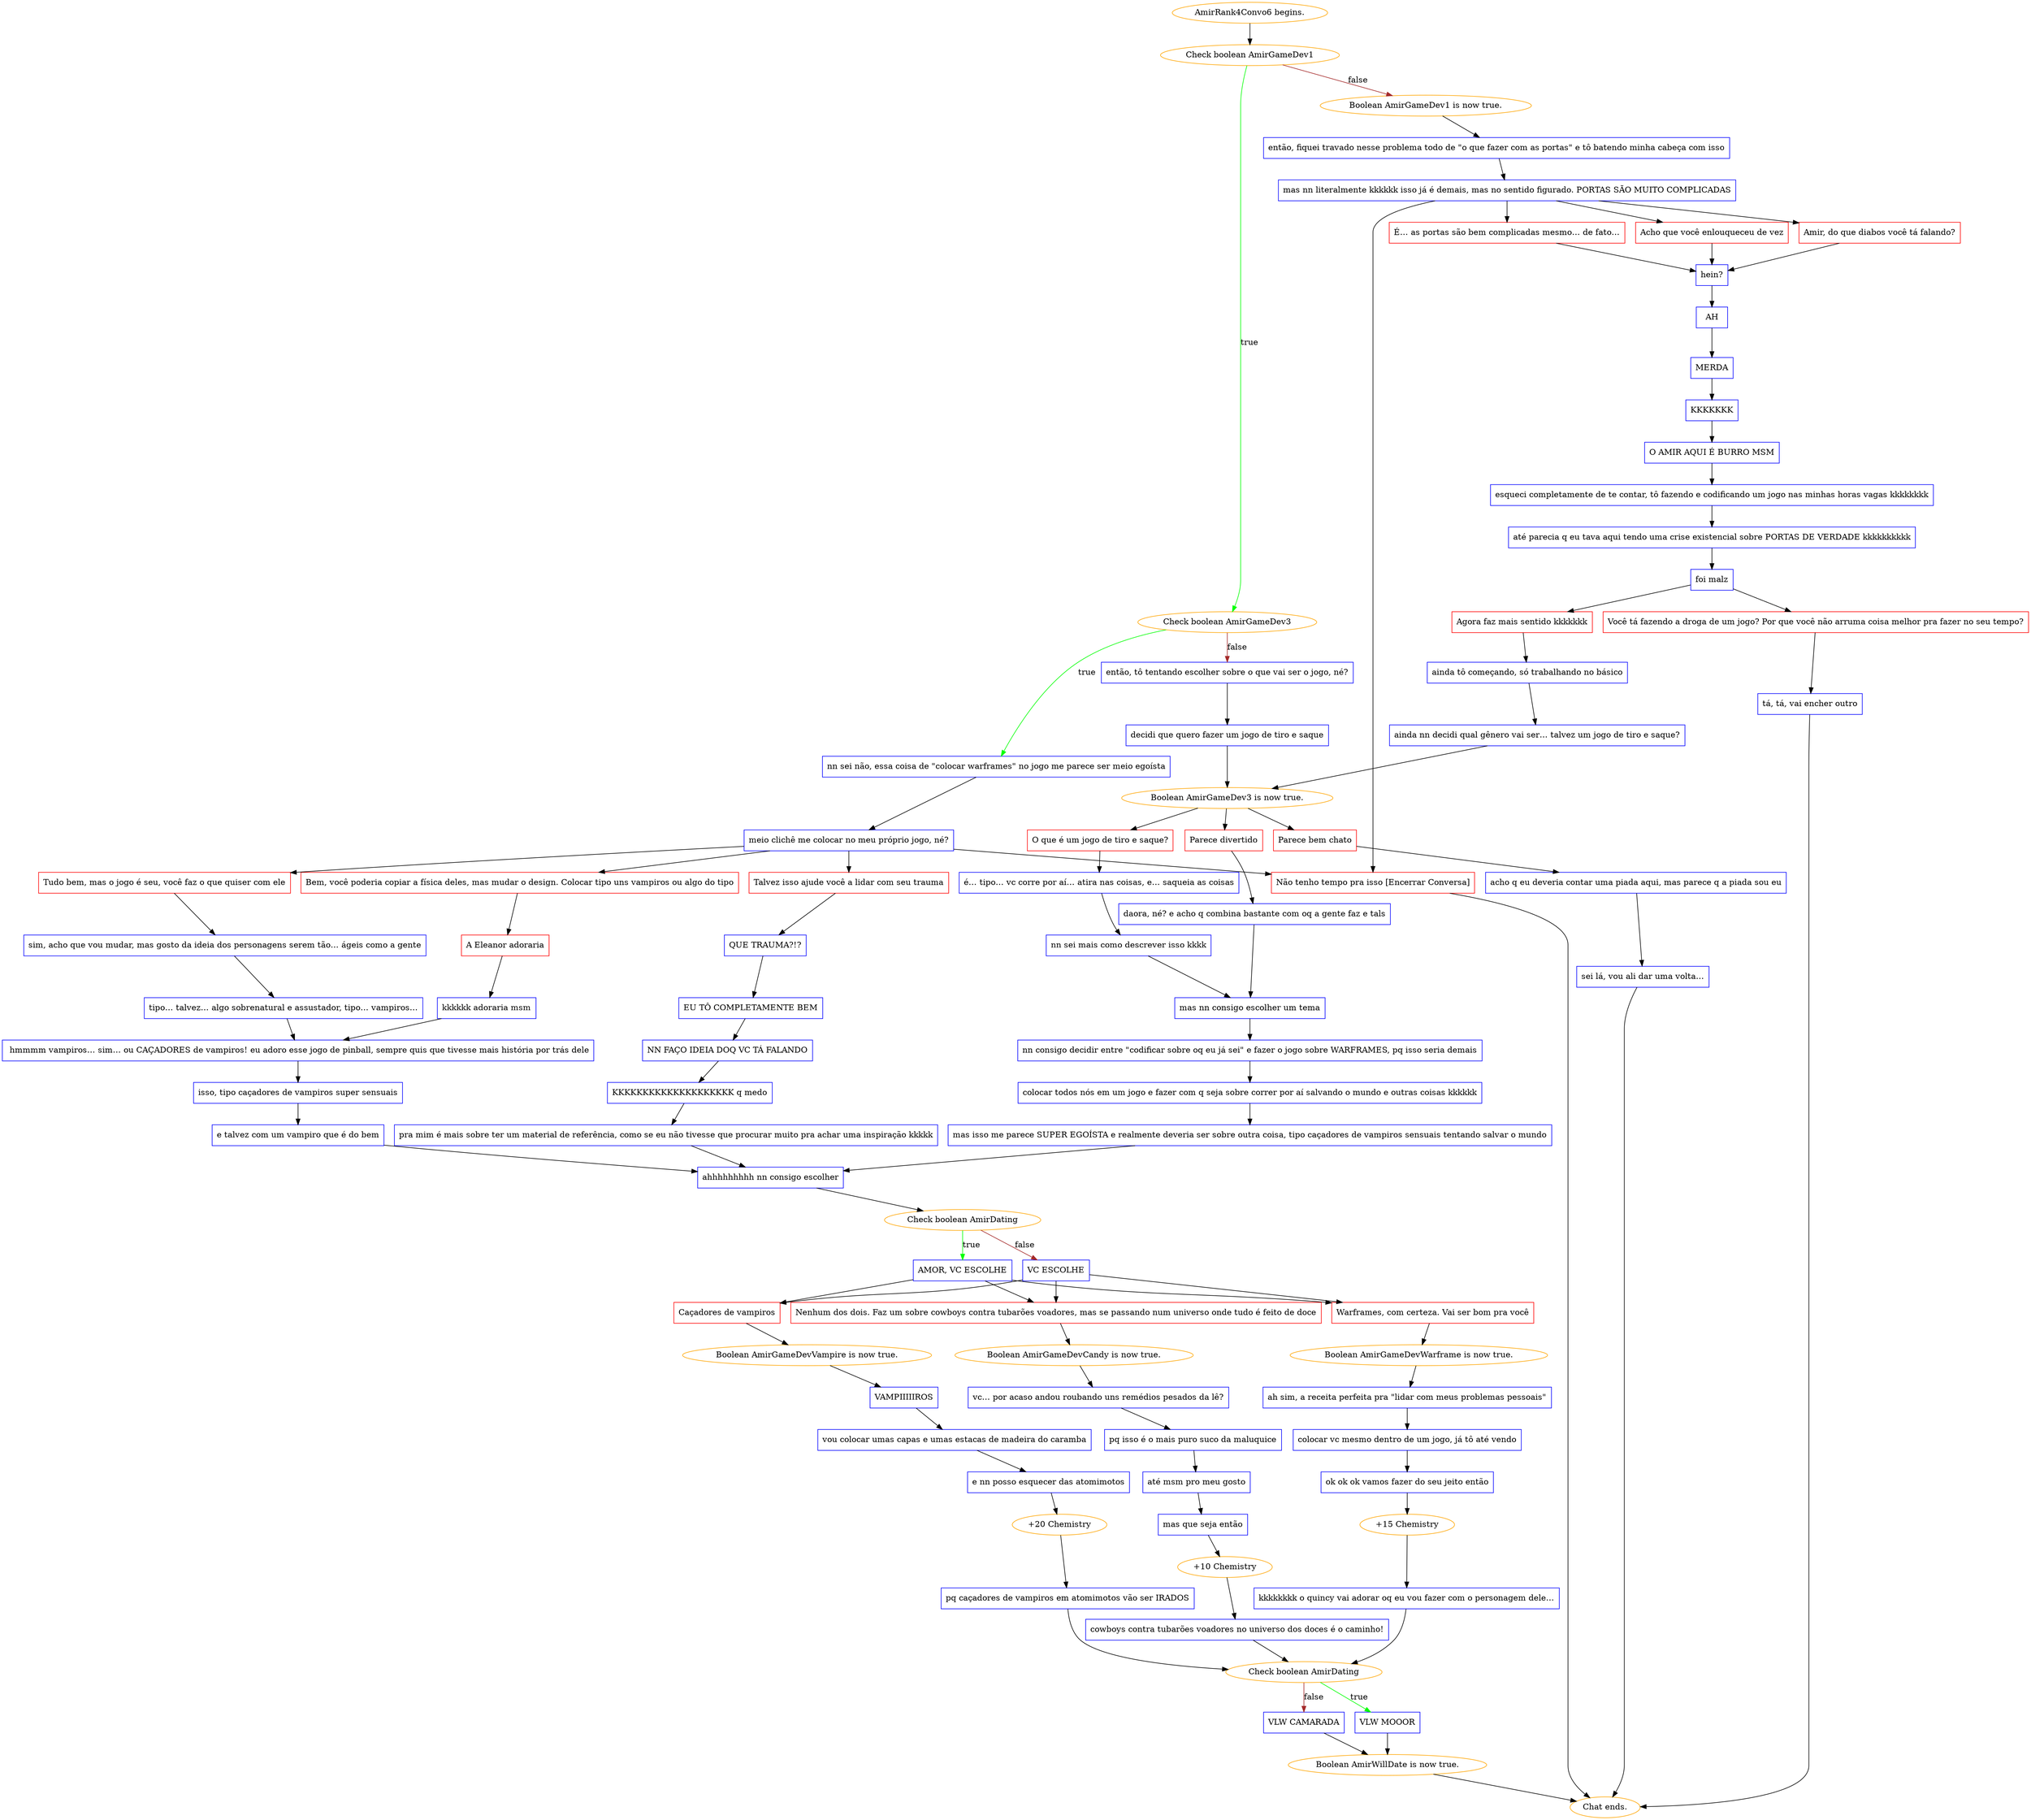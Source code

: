 digraph {
	"AmirRank4Convo6 begins." [color=orange];
		"AmirRank4Convo6 begins." -> j3779788990;
	j3779788990 [label="Check boolean AmirGameDev1",color=orange];
		j3779788990 -> j207560013 [label=true,color=green];
		j3779788990 -> j3897044583 [label=false,color=brown];
	j207560013 [label="Check boolean AmirGameDev3",color=orange];
		j207560013 -> j2522871458 [label=true,color=green];
		j207560013 -> j1589551635 [label=false,color=brown];
	j3897044583 [label="Boolean AmirGameDev1 is now true.",color=orange];
		j3897044583 -> j901268224;
	j2522871458 [label="nn sei não, essa coisa de \"colocar warframes\" no jogo me parece ser meio egoísta",shape=box,color=blue];
		j2522871458 -> j1405495619;
	j1589551635 [label="então, tô tentando escolher sobre o que vai ser o jogo, né?",shape=box,color=blue];
		j1589551635 -> j2205151997;
	j901268224 [label="então, fiquei travado nesse problema todo de \"o que fazer com as portas\" e tô batendo minha cabeça com isso",shape=box,color=blue];
		j901268224 -> j3038857816;
	j1405495619 [label="meio clichê me colocar no meu próprio jogo, né?",shape=box,color=blue];
		j1405495619 -> j134233795;
		j1405495619 -> j756453041;
		j1405495619 -> j766191298;
		j1405495619 -> j3098236368;
	j2205151997 [label="decidi que quero fazer um jogo de tiro e saque",shape=box,color=blue];
		j2205151997 -> j3634123511;
	j3038857816 [label="mas nn literalmente kkkkkk isso já é demais, mas no sentido figurado. PORTAS SÃO MUITO COMPLICADAS",shape=box,color=blue];
		j3038857816 -> j2172337176;
		j3038857816 -> j933648997;
		j3038857816 -> j1350853584;
		j3038857816 -> j3098236368;
	j134233795 [label="Bem, você poderia copiar a física deles, mas mudar o design. Colocar tipo uns vampiros ou algo do tipo",shape=box,color=red];
		j134233795 -> j1487976148;
	j756453041 [label="Tudo bem, mas o jogo é seu, você faz o que quiser com ele",shape=box,color=red];
		j756453041 -> j2156925822;
	j766191298 [label="Talvez isso ajude você a lidar com seu trauma",shape=box,color=red];
		j766191298 -> j424621064;
	j3098236368 [label="Não tenho tempo pra isso [Encerrar Conversa]",shape=box,color=red];
		j3098236368 -> "Chat ends.";
	j3634123511 [label="Boolean AmirGameDev3 is now true.",color=orange];
		j3634123511 -> j3941260819;
		j3634123511 -> j3368455391;
		j3634123511 -> j3240516397;
	j2172337176 [label="Amir, do que diabos você tá falando?",shape=box,color=red];
		j2172337176 -> j50352165;
	j933648997 [label="É… as portas são bem complicadas mesmo… de fato…",shape=box,color=red];
		j933648997 -> j50352165;
	j1350853584 [label="Acho que você enlouqueceu de vez",shape=box,color=red];
		j1350853584 -> j50352165;
	j1487976148 [label="A Eleanor adoraria",shape=box,color=red];
		j1487976148 -> j3937597989;
	j2156925822 [label="sim, acho que vou mudar, mas gosto da ideia dos personagens serem tão… ágeis como a gente",shape=box,color=blue];
		j2156925822 -> j3279218317;
	j424621064 [label="QUE TRAUMA?!?",shape=box,color=blue];
		j424621064 -> j1620000459;
	"Chat ends." [color=orange];
	j3941260819 [label="Parece divertido",shape=box,color=red];
		j3941260819 -> j2308030668;
	j3368455391 [label="O que é um jogo de tiro e saque?",shape=box,color=red];
		j3368455391 -> j3777836262;
	j3240516397 [label="Parece bem chato",shape=box,color=red];
		j3240516397 -> j1737418787;
	j50352165 [label="hein?",shape=box,color=blue];
		j50352165 -> j2138716913;
	j3937597989 [label="kkkkkk adoraria msm",shape=box,color=blue];
		j3937597989 -> j2351925167;
	j3279218317 [label="tipo… talvez… algo sobrenatural e assustador, tipo… vampiros…",shape=box,color=blue];
		j3279218317 -> j2351925167;
	j1620000459 [label="EU TÔ COMPLETAMENTE BEM",shape=box,color=blue];
		j1620000459 -> j750766735;
	j2308030668 [label="daora, né? e acho q combina bastante com oq a gente faz e tals",shape=box,color=blue];
		j2308030668 -> j352987826;
	j3777836262 [label="é… tipo… vc corre por aí… atira nas coisas, e… saqueia as coisas",shape=box,color=blue];
		j3777836262 -> j2092160013;
	j1737418787 [label="acho q eu deveria contar uma piada aqui, mas parece q a piada sou eu",shape=box,color=blue];
		j1737418787 -> j3589634614;
	j2138716913 [label="AH",shape=box,color=blue];
		j2138716913 -> j1093206734;
	j2351925167 [label=" hmmmm vampiros… sim… ou CAÇADORES de vampiros! eu adoro esse jogo de pinball, sempre quis que tivesse mais história por trás dele",shape=box,color=blue];
		j2351925167 -> j2532693723;
	j750766735 [label="NN FAÇO IDEIA DOQ VC TÁ FALANDO",shape=box,color=blue];
		j750766735 -> j2484926565;
	j352987826 [label="mas nn consigo escolher um tema",shape=box,color=blue];
		j352987826 -> j1484976603;
	j2092160013 [label="nn sei mais como descrever isso kkkk",shape=box,color=blue];
		j2092160013 -> j352987826;
	j3589634614 [label="sei lá, vou ali dar uma volta…",shape=box,color=blue];
		j3589634614 -> "Chat ends.";
	j1093206734 [label="MERDA",shape=box,color=blue];
		j1093206734 -> j707168536;
	j2532693723 [label="isso, tipo caçadores de vampiros super sensuais",shape=box,color=blue];
		j2532693723 -> j1240427582;
	j2484926565 [label="KKKKKKKKKKKKKKKKKKKK q medo",shape=box,color=blue];
		j2484926565 -> j4232912638;
	j1484976603 [label="nn consigo decidir entre \"codificar sobre oq eu já sei\" e fazer o jogo sobre WARFRAMES, pq isso seria demais",shape=box,color=blue];
		j1484976603 -> j3833483442;
	j707168536 [label="KKKKKKK",shape=box,color=blue];
		j707168536 -> j1451412445;
	j1240427582 [label="e talvez com um vampiro que é do bem",shape=box,color=blue];
		j1240427582 -> j1790181576;
	j4232912638 [label="pra mim é mais sobre ter um material de referência, como se eu não tivesse que procurar muito pra achar uma inspiração kkkkk",shape=box,color=blue];
		j4232912638 -> j1790181576;
	j3833483442 [label="colocar todos nós em um jogo e fazer com q seja sobre correr por aí salvando o mundo e outras coisas kkkkkk",shape=box,color=blue];
		j3833483442 -> j1977196823;
	j1451412445 [label="O AMIR AQUI É BURRO MSM",shape=box,color=blue];
		j1451412445 -> j4123515398;
	j1790181576 [label="ahhhhhhhhh nn consigo escolher",shape=box,color=blue];
		j1790181576 -> j2472845306;
	j1977196823 [label="mas isso me parece SUPER EGOÍSTA e realmente deveria ser sobre outra coisa, tipo caçadores de vampiros sensuais tentando salvar o mundo",shape=box,color=blue];
		j1977196823 -> j1790181576;
	j4123515398 [label="esqueci completamente de te contar, tô fazendo e codificando um jogo nas minhas horas vagas kkkkkkkk",shape=box,color=blue];
		j4123515398 -> j1627705531;
	j2472845306 [label="Check boolean AmirDating",color=orange];
		j2472845306 -> j1493940280 [label=true,color=green];
		j2472845306 -> j2738072948 [label=false,color=brown];
	j1627705531 [label="até parecia q eu tava aqui tendo uma crise existencial sobre PORTAS DE VERDADE kkkkkkkkkk",shape=box,color=blue];
		j1627705531 -> j2015628078;
	j1493940280 [label="AMOR, VC ESCOLHE",shape=box,color=blue];
		j1493940280 -> j3469027513;
		j1493940280 -> j3763310899;
		j1493940280 -> j2219397375;
	j2738072948 [label="VC ESCOLHE",shape=box,color=blue];
		j2738072948 -> j2219397375;
		j2738072948 -> j3763310899;
		j2738072948 -> j3469027513;
	j2015628078 [label="foi malz",shape=box,color=blue];
		j2015628078 -> j3410809516;
		j2015628078 -> j3058206170;
	j3469027513 [label="Caçadores de vampiros",shape=box,color=red];
		j3469027513 -> j3487966520;
	j3763310899 [label="Warframes, com certeza. Vai ser bom pra você",shape=box,color=red];
		j3763310899 -> j3236838296;
	j2219397375 [label="Nenhum dos dois. Faz um sobre cowboys contra tubarões voadores, mas se passando num universo onde tudo é feito de doce",shape=box,color=red];
		j2219397375 -> j2521238551;
	j3410809516 [label="Agora faz mais sentido kkkkkkk",shape=box,color=red];
		j3410809516 -> j779579405;
	j3058206170 [label="Você tá fazendo a droga de um jogo? Por que você não arruma coisa melhor pra fazer no seu tempo?",shape=box,color=red];
		j3058206170 -> j2437274438;
	j3487966520 [label="Boolean AmirGameDevVampire is now true.",color=orange];
		j3487966520 -> j1196297119;
	j3236838296 [label="Boolean AmirGameDevWarframe is now true.",color=orange];
		j3236838296 -> j163897765;
	j2521238551 [label="Boolean AmirGameDevCandy is now true.",color=orange];
		j2521238551 -> j4029965077;
	j779579405 [label="ainda tô começando, só trabalhando no básico",shape=box,color=blue];
		j779579405 -> j3242975117;
	j2437274438 [label="tá, tá, vai encher outro",shape=box,color=blue];
		j2437274438 -> "Chat ends.";
	j1196297119 [label="VAMPIIIIIROS",shape=box,color=blue];
		j1196297119 -> j1746381059;
	j163897765 [label="ah sim, a receita perfeita pra \"lidar com meus problemas pessoais\"",shape=box,color=blue];
		j163897765 -> j1347363681;
	j4029965077 [label="vc… por acaso andou roubando uns remédios pesados da lê?",shape=box,color=blue];
		j4029965077 -> j208155512;
	j3242975117 [label="ainda nn decidi qual gênero vai ser… talvez um jogo de tiro e saque?",shape=box,color=blue];
		j3242975117 -> j3634123511;
	j1746381059 [label="vou colocar umas capas e umas estacas de madeira do caramba",shape=box,color=blue];
		j1746381059 -> j1077228157;
	j1347363681 [label="colocar vc mesmo dentro de um jogo, já tô até vendo",shape=box,color=blue];
		j1347363681 -> j3816514624;
	j208155512 [label="pq isso é o mais puro suco da maluquice",shape=box,color=blue];
		j208155512 -> j1690616929;
	j1077228157 [label="e nn posso esquecer das atomimotos",shape=box,color=blue];
		j1077228157 -> j1775751442;
	j3816514624 [label="ok ok ok vamos fazer do seu jeito então",shape=box,color=blue];
		j3816514624 -> j1245077595;
	j1690616929 [label="até msm pro meu gosto",shape=box,color=blue];
		j1690616929 -> j1956494541;
	j1775751442 [label="+20 Chemistry",color=orange];
		j1775751442 -> j1257568476;
	j1245077595 [label="+15 Chemistry",color=orange];
		j1245077595 -> j60520007;
	j1956494541 [label="mas que seja então",shape=box,color=blue];
		j1956494541 -> j3458256315;
	j1257568476 [label="pq caçadores de vampiros em atomimotos vão ser IRADOS",shape=box,color=blue];
		j1257568476 -> j1483234493;
	j60520007 [label="kkkkkkkk o quincy vai adorar oq eu vou fazer com o personagem dele…",shape=box,color=blue];
		j60520007 -> j1483234493;
	j3458256315 [label="+10 Chemistry",color=orange];
		j3458256315 -> j2160120030;
	j1483234493 [label="Check boolean AmirDating",color=orange];
		j1483234493 -> j2416628360 [label=true,color=green];
		j1483234493 -> j4164922297 [label=false,color=brown];
	j2160120030 [label="cowboys contra tubarões voadores no universo dos doces é o caminho!",shape=box,color=blue];
		j2160120030 -> j1483234493;
	j2416628360 [label="VLW MOOOR",shape=box,color=blue];
		j2416628360 -> j1538486228;
	j4164922297 [label="VLW CAMARADA",shape=box,color=blue];
		j4164922297 -> j1538486228;
	j1538486228 [label="Boolean AmirWillDate is now true.",color=orange];
		j1538486228 -> "Chat ends.";
}